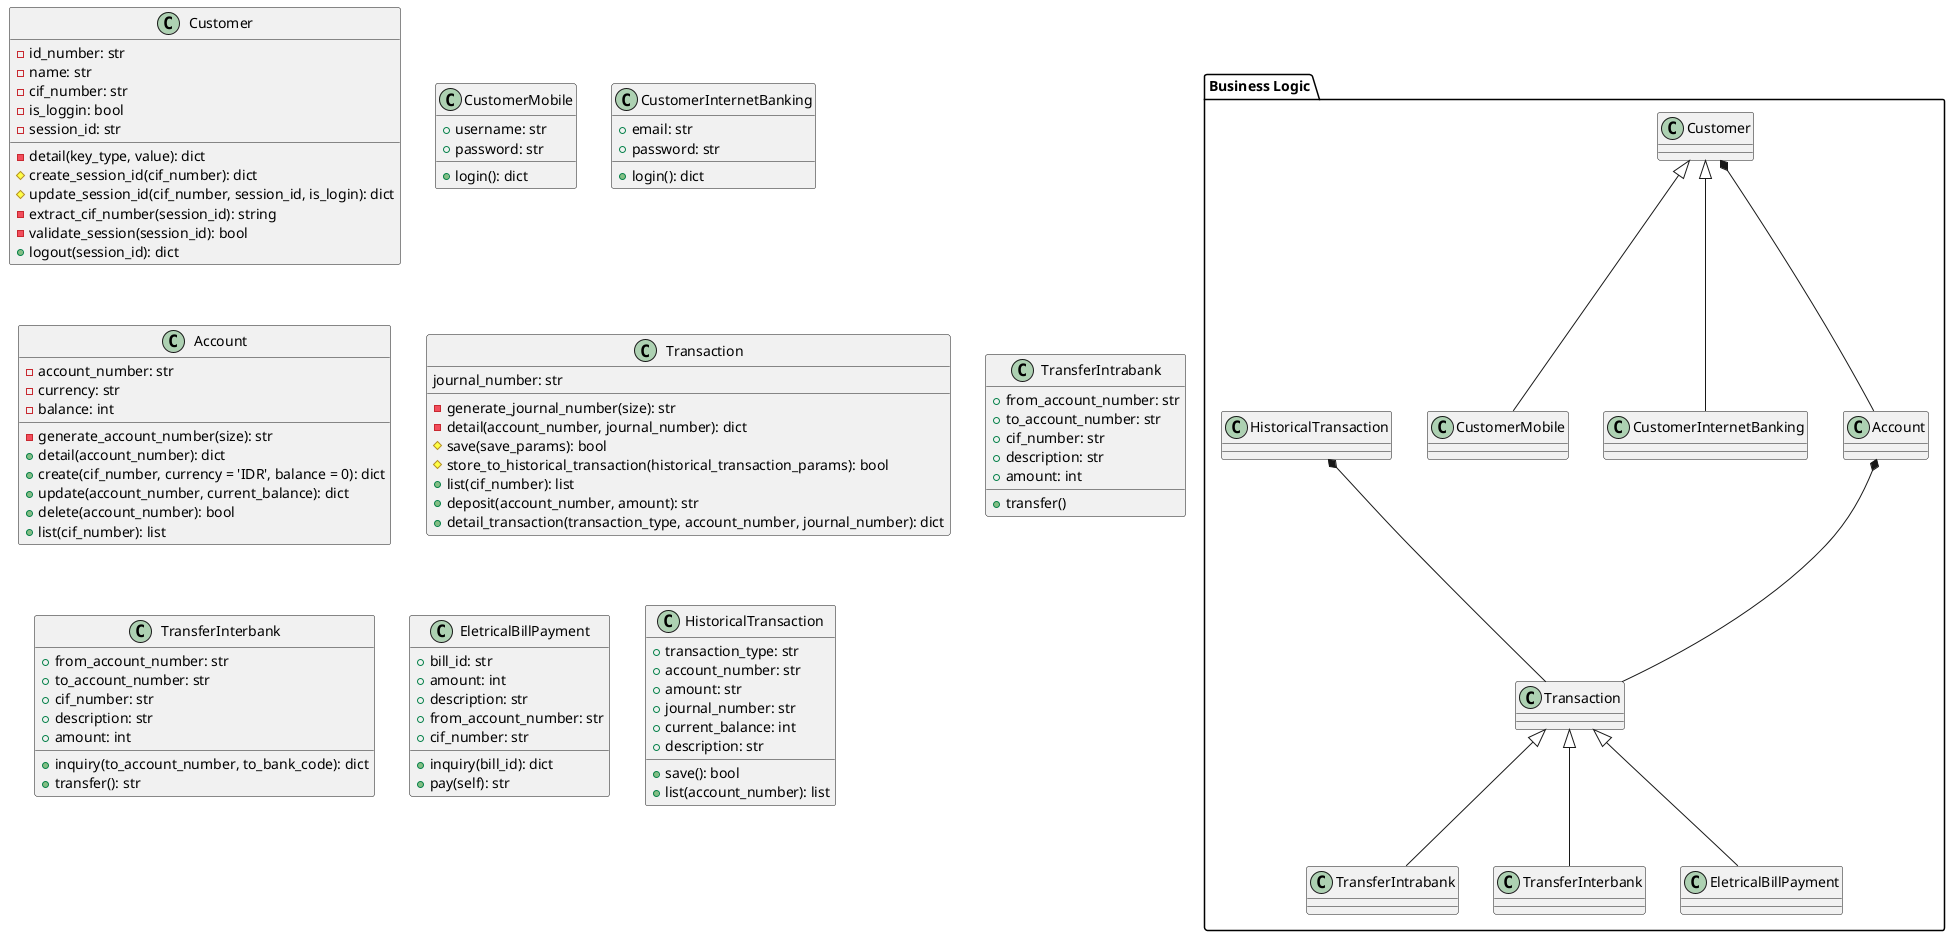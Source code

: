 @startuml
package "Business Logic"{
    Customer <|-- CustomerMobile
    Customer <|-- CustomerInternetBanking
    Transaction <|-- TransferIntrabank
    Transaction <|-- TransferInterbank
    Transaction <|-- EletricalBillPayment
    Account *-- Transaction
    HistoricalTransaction *-- Transaction 
    Customer *-- Account
} 

class Customer{
    - id_number: str
    - name: str
    - cif_number: str
    - is_loggin: bool
    - session_id: str

    - detail(key_type, value): dict
    # create_session_id(cif_number): dict
    # update_session_id(cif_number, session_id, is_login): dict
    - extract_cif_number(session_id): string
    - validate_session(session_id): bool
    + logout(session_id): dict
    
}

class CustomerMobile{
    + username: str
    + password: str
    + login(): dict
}

class CustomerInternetBanking{
    + email: str
    + password: str
    + login(): dict
}

class Account{
    - account_number: str
    - currency: str
    - balance: int
    - generate_account_number(size): str
    + detail(account_number): dict
    + create(cif_number, currency = 'IDR', balance = 0): dict
    + update(account_number, current_balance): dict
    + delete(account_number): bool
    + list(cif_number): list
}

class Transaction{
    journal_number: str
    - generate_journal_number(size): str
    - detail(account_number, journal_number): dict
    # save(save_params): bool
    # store_to_historical_transaction(historical_transaction_params): bool
    + list(cif_number): list
    + deposit(account_number, amount): str
    + detail_transaction(transaction_type, account_number, journal_number): dict
}

class TransferIntrabank{
    + from_account_number: str
    + to_account_number: str
    + cif_number: str
    + description: str
    + amount: int
    + transfer()
}

class TransferInterbank{
    + from_account_number: str
    + to_account_number: str
    + cif_number: str
    + description: str
    + amount: int
    + inquiry(to_account_number, to_bank_code): dict
    + transfer(): str
}

class EletricalBillPayment{
    + bill_id: str
    + amount: int
    + description: str
    + from_account_number: str
    + cif_number: str

    + inquiry(bill_id): dict
    + pay(self): str
}

class HistoricalTransaction{
    + transaction_type: str
    + account_number: str
    + amount: str
    + journal_number: str
    + current_balance: int
    + description: str

    + save(): bool
    + list(account_number): list
}
@enduml
